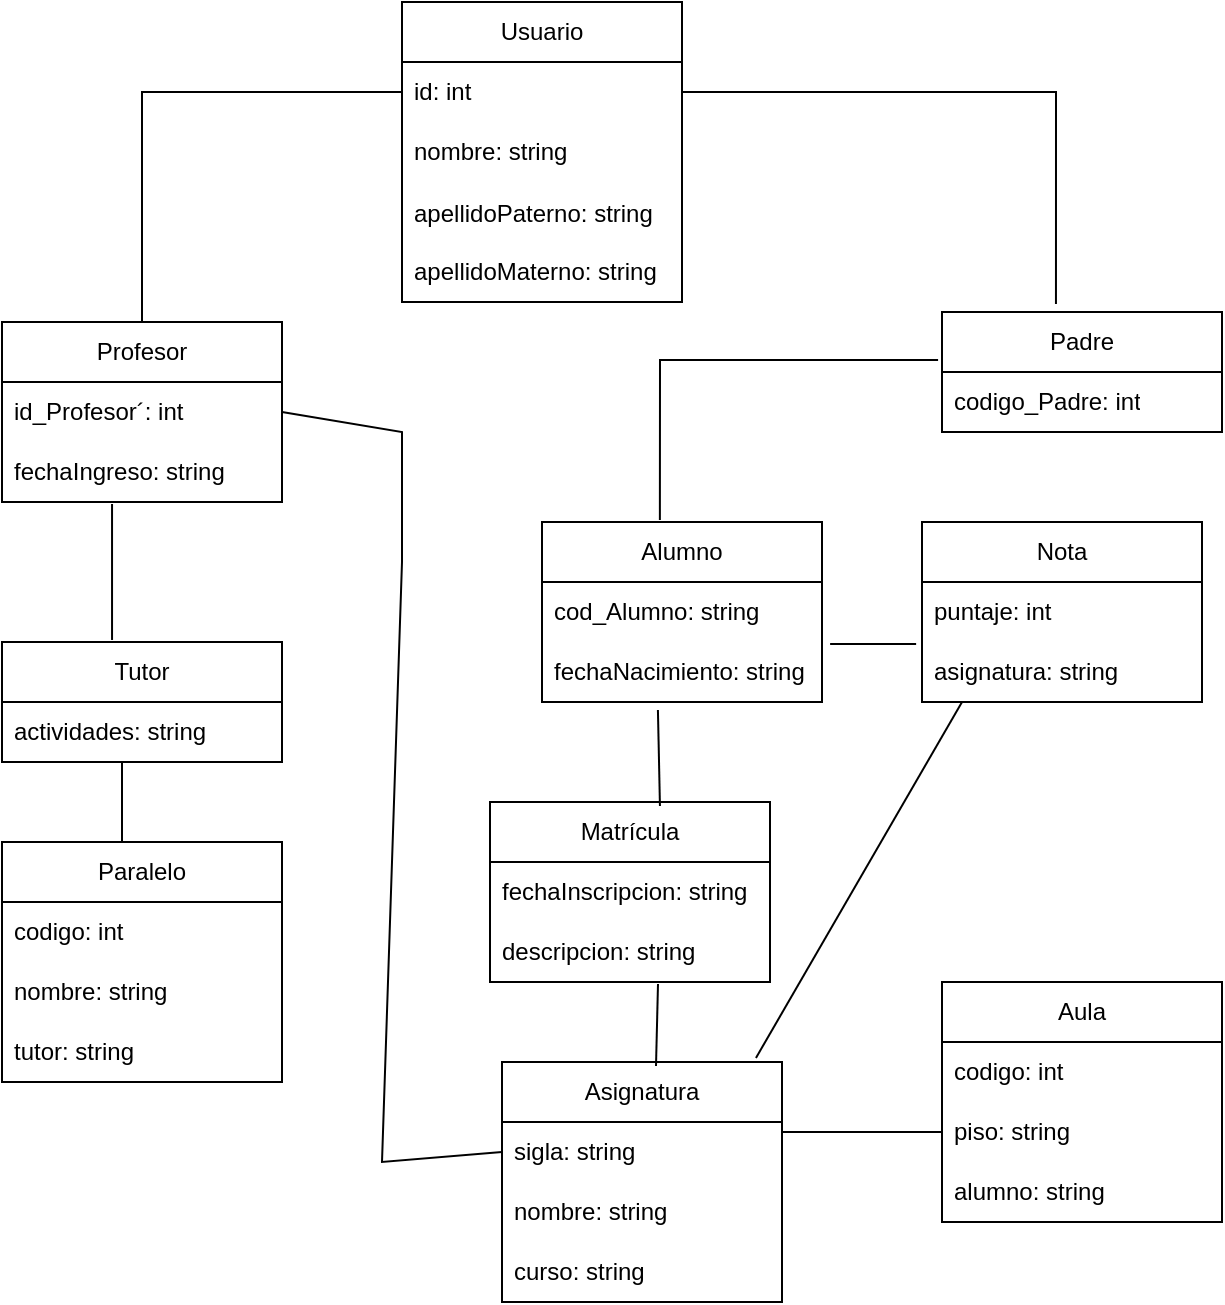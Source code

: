 <mxfile version="21.1.5" type="device">
  <diagram name="Página-1" id="UP7I975RoNF4vPLGzqbO">
    <mxGraphModel dx="1120" dy="484" grid="1" gridSize="10" guides="1" tooltips="1" connect="1" arrows="1" fold="1" page="1" pageScale="1" pageWidth="827" pageHeight="1169" math="0" shadow="0">
      <root>
        <mxCell id="0" />
        <mxCell id="1" parent="0" />
        <mxCell id="w3lczQ5_W-TLz4EtTzVa-1" value="Usuario" style="swimlane;fontStyle=0;childLayout=stackLayout;horizontal=1;startSize=30;horizontalStack=0;resizeParent=1;resizeParentMax=0;resizeLast=0;collapsible=1;marginBottom=0;whiteSpace=wrap;html=1;" vertex="1" parent="1">
          <mxGeometry x="230" y="20" width="140" height="150" as="geometry" />
        </mxCell>
        <mxCell id="w3lczQ5_W-TLz4EtTzVa-2" value="id: int" style="text;strokeColor=none;fillColor=none;align=left;verticalAlign=middle;spacingLeft=4;spacingRight=4;overflow=hidden;points=[[0,0.5],[1,0.5]];portConstraint=eastwest;rotatable=0;whiteSpace=wrap;html=1;" vertex="1" parent="w3lczQ5_W-TLz4EtTzVa-1">
          <mxGeometry y="30" width="140" height="30" as="geometry" />
        </mxCell>
        <mxCell id="w3lczQ5_W-TLz4EtTzVa-3" value="nombre: string" style="text;strokeColor=none;fillColor=none;align=left;verticalAlign=middle;spacingLeft=4;spacingRight=4;overflow=hidden;points=[[0,0.5],[1,0.5]];portConstraint=eastwest;rotatable=0;whiteSpace=wrap;html=1;" vertex="1" parent="w3lczQ5_W-TLz4EtTzVa-1">
          <mxGeometry y="60" width="140" height="30" as="geometry" />
        </mxCell>
        <mxCell id="w3lczQ5_W-TLz4EtTzVa-4" value="apellidoPaterno: string&lt;br&gt;&lt;br&gt;apellidoMaterno: string" style="text;strokeColor=none;fillColor=none;align=left;verticalAlign=middle;spacingLeft=4;spacingRight=4;overflow=hidden;points=[[0,0.5],[1,0.5]];portConstraint=eastwest;rotatable=0;whiteSpace=wrap;html=1;" vertex="1" parent="w3lczQ5_W-TLz4EtTzVa-1">
          <mxGeometry y="90" width="140" height="60" as="geometry" />
        </mxCell>
        <mxCell id="w3lczQ5_W-TLz4EtTzVa-5" value="Profesor" style="swimlane;fontStyle=0;childLayout=stackLayout;horizontal=1;startSize=30;horizontalStack=0;resizeParent=1;resizeParentMax=0;resizeLast=0;collapsible=1;marginBottom=0;whiteSpace=wrap;html=1;" vertex="1" parent="1">
          <mxGeometry x="30" y="180" width="140" height="90" as="geometry" />
        </mxCell>
        <mxCell id="w3lczQ5_W-TLz4EtTzVa-6" value="id_Profesor´: int" style="text;strokeColor=none;fillColor=none;align=left;verticalAlign=middle;spacingLeft=4;spacingRight=4;overflow=hidden;points=[[0,0.5],[1,0.5]];portConstraint=eastwest;rotatable=0;whiteSpace=wrap;html=1;" vertex="1" parent="w3lczQ5_W-TLz4EtTzVa-5">
          <mxGeometry y="30" width="140" height="30" as="geometry" />
        </mxCell>
        <mxCell id="w3lczQ5_W-TLz4EtTzVa-7" value="fechaIngreso: string" style="text;strokeColor=none;fillColor=none;align=left;verticalAlign=middle;spacingLeft=4;spacingRight=4;overflow=hidden;points=[[0,0.5],[1,0.5]];portConstraint=eastwest;rotatable=0;whiteSpace=wrap;html=1;" vertex="1" parent="w3lczQ5_W-TLz4EtTzVa-5">
          <mxGeometry y="60" width="140" height="30" as="geometry" />
        </mxCell>
        <mxCell id="w3lczQ5_W-TLz4EtTzVa-8" value="Tutor" style="swimlane;fontStyle=0;childLayout=stackLayout;horizontal=1;startSize=30;horizontalStack=0;resizeParent=1;resizeParentMax=0;resizeLast=0;collapsible=1;marginBottom=0;whiteSpace=wrap;html=1;" vertex="1" parent="1">
          <mxGeometry x="30" y="340" width="140" height="60" as="geometry" />
        </mxCell>
        <mxCell id="w3lczQ5_W-TLz4EtTzVa-9" value="actividades: string" style="text;strokeColor=none;fillColor=none;align=left;verticalAlign=middle;spacingLeft=4;spacingRight=4;overflow=hidden;points=[[0,0.5],[1,0.5]];portConstraint=eastwest;rotatable=0;whiteSpace=wrap;html=1;" vertex="1" parent="w3lczQ5_W-TLz4EtTzVa-8">
          <mxGeometry y="30" width="140" height="30" as="geometry" />
        </mxCell>
        <mxCell id="w3lczQ5_W-TLz4EtTzVa-10" value="Paralelo" style="swimlane;fontStyle=0;childLayout=stackLayout;horizontal=1;startSize=30;horizontalStack=0;resizeParent=1;resizeParentMax=0;resizeLast=0;collapsible=1;marginBottom=0;whiteSpace=wrap;html=1;" vertex="1" parent="1">
          <mxGeometry x="30" y="440" width="140" height="120" as="geometry" />
        </mxCell>
        <mxCell id="w3lczQ5_W-TLz4EtTzVa-11" value="codigo: int" style="text;strokeColor=none;fillColor=none;align=left;verticalAlign=middle;spacingLeft=4;spacingRight=4;overflow=hidden;points=[[0,0.5],[1,0.5]];portConstraint=eastwest;rotatable=0;whiteSpace=wrap;html=1;" vertex="1" parent="w3lczQ5_W-TLz4EtTzVa-10">
          <mxGeometry y="30" width="140" height="30" as="geometry" />
        </mxCell>
        <mxCell id="w3lczQ5_W-TLz4EtTzVa-12" value="nombre: string" style="text;strokeColor=none;fillColor=none;align=left;verticalAlign=middle;spacingLeft=4;spacingRight=4;overflow=hidden;points=[[0,0.5],[1,0.5]];portConstraint=eastwest;rotatable=0;whiteSpace=wrap;html=1;" vertex="1" parent="w3lczQ5_W-TLz4EtTzVa-10">
          <mxGeometry y="60" width="140" height="30" as="geometry" />
        </mxCell>
        <mxCell id="w3lczQ5_W-TLz4EtTzVa-13" value="tutor: string" style="text;strokeColor=none;fillColor=none;align=left;verticalAlign=middle;spacingLeft=4;spacingRight=4;overflow=hidden;points=[[0,0.5],[1,0.5]];portConstraint=eastwest;rotatable=0;whiteSpace=wrap;html=1;" vertex="1" parent="w3lczQ5_W-TLz4EtTzVa-10">
          <mxGeometry y="90" width="140" height="30" as="geometry" />
        </mxCell>
        <mxCell id="w3lczQ5_W-TLz4EtTzVa-14" value="Alumno" style="swimlane;fontStyle=0;childLayout=stackLayout;horizontal=1;startSize=30;horizontalStack=0;resizeParent=1;resizeParentMax=0;resizeLast=0;collapsible=1;marginBottom=0;whiteSpace=wrap;html=1;" vertex="1" parent="1">
          <mxGeometry x="300" y="280" width="140" height="90" as="geometry" />
        </mxCell>
        <mxCell id="w3lczQ5_W-TLz4EtTzVa-15" value="cod_Alumno: string" style="text;strokeColor=none;fillColor=none;align=left;verticalAlign=middle;spacingLeft=4;spacingRight=4;overflow=hidden;points=[[0,0.5],[1,0.5]];portConstraint=eastwest;rotatable=0;whiteSpace=wrap;html=1;" vertex="1" parent="w3lczQ5_W-TLz4EtTzVa-14">
          <mxGeometry y="30" width="140" height="30" as="geometry" />
        </mxCell>
        <mxCell id="w3lczQ5_W-TLz4EtTzVa-16" value="fechaNacimiento: string" style="text;strokeColor=none;fillColor=none;align=left;verticalAlign=middle;spacingLeft=4;spacingRight=4;overflow=hidden;points=[[0,0.5],[1,0.5]];portConstraint=eastwest;rotatable=0;whiteSpace=wrap;html=1;" vertex="1" parent="w3lczQ5_W-TLz4EtTzVa-14">
          <mxGeometry y="60" width="140" height="30" as="geometry" />
        </mxCell>
        <mxCell id="w3lczQ5_W-TLz4EtTzVa-17" value="Padre" style="swimlane;fontStyle=0;childLayout=stackLayout;horizontal=1;startSize=30;horizontalStack=0;resizeParent=1;resizeParentMax=0;resizeLast=0;collapsible=1;marginBottom=0;whiteSpace=wrap;html=1;" vertex="1" parent="1">
          <mxGeometry x="500" y="175" width="140" height="60" as="geometry" />
        </mxCell>
        <mxCell id="w3lczQ5_W-TLz4EtTzVa-18" value="codigo_Padre: int" style="text;strokeColor=none;fillColor=none;align=left;verticalAlign=middle;spacingLeft=4;spacingRight=4;overflow=hidden;points=[[0,0.5],[1,0.5]];portConstraint=eastwest;rotatable=0;whiteSpace=wrap;html=1;" vertex="1" parent="w3lczQ5_W-TLz4EtTzVa-17">
          <mxGeometry y="30" width="140" height="30" as="geometry" />
        </mxCell>
        <mxCell id="w3lczQ5_W-TLz4EtTzVa-19" value="Nota" style="swimlane;fontStyle=0;childLayout=stackLayout;horizontal=1;startSize=30;horizontalStack=0;resizeParent=1;resizeParentMax=0;resizeLast=0;collapsible=1;marginBottom=0;whiteSpace=wrap;html=1;" vertex="1" parent="1">
          <mxGeometry x="490" y="280" width="140" height="90" as="geometry" />
        </mxCell>
        <mxCell id="w3lczQ5_W-TLz4EtTzVa-20" value="puntaje: int" style="text;strokeColor=none;fillColor=none;align=left;verticalAlign=middle;spacingLeft=4;spacingRight=4;overflow=hidden;points=[[0,0.5],[1,0.5]];portConstraint=eastwest;rotatable=0;whiteSpace=wrap;html=1;" vertex="1" parent="w3lczQ5_W-TLz4EtTzVa-19">
          <mxGeometry y="30" width="140" height="30" as="geometry" />
        </mxCell>
        <mxCell id="w3lczQ5_W-TLz4EtTzVa-21" value="asignatura: string" style="text;strokeColor=none;fillColor=none;align=left;verticalAlign=middle;spacingLeft=4;spacingRight=4;overflow=hidden;points=[[0,0.5],[1,0.5]];portConstraint=eastwest;rotatable=0;whiteSpace=wrap;html=1;" vertex="1" parent="w3lczQ5_W-TLz4EtTzVa-19">
          <mxGeometry y="60" width="140" height="30" as="geometry" />
        </mxCell>
        <mxCell id="w3lczQ5_W-TLz4EtTzVa-22" value="Aula" style="swimlane;fontStyle=0;childLayout=stackLayout;horizontal=1;startSize=30;horizontalStack=0;resizeParent=1;resizeParentMax=0;resizeLast=0;collapsible=1;marginBottom=0;whiteSpace=wrap;html=1;" vertex="1" parent="1">
          <mxGeometry x="500" y="510" width="140" height="120" as="geometry" />
        </mxCell>
        <mxCell id="w3lczQ5_W-TLz4EtTzVa-23" value="codigo: int" style="text;strokeColor=none;fillColor=none;align=left;verticalAlign=middle;spacingLeft=4;spacingRight=4;overflow=hidden;points=[[0,0.5],[1,0.5]];portConstraint=eastwest;rotatable=0;whiteSpace=wrap;html=1;" vertex="1" parent="w3lczQ5_W-TLz4EtTzVa-22">
          <mxGeometry y="30" width="140" height="30" as="geometry" />
        </mxCell>
        <mxCell id="w3lczQ5_W-TLz4EtTzVa-24" value="piso: string" style="text;strokeColor=none;fillColor=none;align=left;verticalAlign=middle;spacingLeft=4;spacingRight=4;overflow=hidden;points=[[0,0.5],[1,0.5]];portConstraint=eastwest;rotatable=0;whiteSpace=wrap;html=1;" vertex="1" parent="w3lczQ5_W-TLz4EtTzVa-22">
          <mxGeometry y="60" width="140" height="30" as="geometry" />
        </mxCell>
        <mxCell id="w3lczQ5_W-TLz4EtTzVa-25" value="alumno: string" style="text;strokeColor=none;fillColor=none;align=left;verticalAlign=middle;spacingLeft=4;spacingRight=4;overflow=hidden;points=[[0,0.5],[1,0.5]];portConstraint=eastwest;rotatable=0;whiteSpace=wrap;html=1;" vertex="1" parent="w3lczQ5_W-TLz4EtTzVa-22">
          <mxGeometry y="90" width="140" height="30" as="geometry" />
        </mxCell>
        <mxCell id="w3lczQ5_W-TLz4EtTzVa-26" value="" style="endArrow=none;html=1;rounded=0;entryX=0;entryY=0.5;entryDx=0;entryDy=0;exitX=0.5;exitY=0;exitDx=0;exitDy=0;" edge="1" parent="1" source="w3lczQ5_W-TLz4EtTzVa-5" target="w3lczQ5_W-TLz4EtTzVa-2">
          <mxGeometry width="50" height="50" relative="1" as="geometry">
            <mxPoint x="390" y="250" as="sourcePoint" />
            <mxPoint x="440" y="200" as="targetPoint" />
            <Array as="points">
              <mxPoint x="100" y="65" />
            </Array>
          </mxGeometry>
        </mxCell>
        <mxCell id="w3lczQ5_W-TLz4EtTzVa-27" value="" style="endArrow=none;html=1;rounded=0;entryX=1;entryY=0.5;entryDx=0;entryDy=0;exitX=0.407;exitY=-0.067;exitDx=0;exitDy=0;exitPerimeter=0;" edge="1" parent="1" source="w3lczQ5_W-TLz4EtTzVa-17" target="w3lczQ5_W-TLz4EtTzVa-2">
          <mxGeometry width="50" height="50" relative="1" as="geometry">
            <mxPoint x="560" y="70" as="sourcePoint" />
            <mxPoint x="440" y="200" as="targetPoint" />
            <Array as="points">
              <mxPoint x="557" y="65" />
            </Array>
          </mxGeometry>
        </mxCell>
        <mxCell id="w3lczQ5_W-TLz4EtTzVa-28" value="" style="endArrow=none;html=1;rounded=0;entryX=-0.014;entryY=0.4;entryDx=0;entryDy=0;entryPerimeter=0;exitX=0.421;exitY=-0.011;exitDx=0;exitDy=0;exitPerimeter=0;" edge="1" parent="1" source="w3lczQ5_W-TLz4EtTzVa-14" target="w3lczQ5_W-TLz4EtTzVa-17">
          <mxGeometry width="50" height="50" relative="1" as="geometry">
            <mxPoint x="390" y="250" as="sourcePoint" />
            <mxPoint x="440" y="200" as="targetPoint" />
            <Array as="points">
              <mxPoint x="359" y="199" />
            </Array>
          </mxGeometry>
        </mxCell>
        <mxCell id="w3lczQ5_W-TLz4EtTzVa-29" value="" style="endArrow=none;html=1;rounded=0;entryX=-0.021;entryY=0.033;entryDx=0;entryDy=0;entryPerimeter=0;exitX=1.029;exitY=0.033;exitDx=0;exitDy=0;exitPerimeter=0;" edge="1" parent="1" source="w3lczQ5_W-TLz4EtTzVa-16" target="w3lczQ5_W-TLz4EtTzVa-21">
          <mxGeometry width="50" height="50" relative="1" as="geometry">
            <mxPoint x="390" y="450" as="sourcePoint" />
            <mxPoint x="440" y="400" as="targetPoint" />
          </mxGeometry>
        </mxCell>
        <mxCell id="w3lczQ5_W-TLz4EtTzVa-30" value="Matrícula" style="swimlane;fontStyle=0;childLayout=stackLayout;horizontal=1;startSize=30;horizontalStack=0;resizeParent=1;resizeParentMax=0;resizeLast=0;collapsible=1;marginBottom=0;whiteSpace=wrap;html=1;" vertex="1" parent="1">
          <mxGeometry x="274" y="420" width="140" height="90" as="geometry" />
        </mxCell>
        <mxCell id="w3lczQ5_W-TLz4EtTzVa-31" value="fechaInscripcion: string" style="text;strokeColor=none;fillColor=none;align=left;verticalAlign=middle;spacingLeft=4;spacingRight=4;overflow=hidden;points=[[0,0.5],[1,0.5]];portConstraint=eastwest;rotatable=0;whiteSpace=wrap;html=1;" vertex="1" parent="w3lczQ5_W-TLz4EtTzVa-30">
          <mxGeometry y="30" width="140" height="30" as="geometry" />
        </mxCell>
        <mxCell id="w3lczQ5_W-TLz4EtTzVa-32" value="descripcion: string" style="text;strokeColor=none;fillColor=none;align=left;verticalAlign=middle;spacingLeft=4;spacingRight=4;overflow=hidden;points=[[0,0.5],[1,0.5]];portConstraint=eastwest;rotatable=0;whiteSpace=wrap;html=1;" vertex="1" parent="w3lczQ5_W-TLz4EtTzVa-30">
          <mxGeometry y="60" width="140" height="30" as="geometry" />
        </mxCell>
        <mxCell id="w3lczQ5_W-TLz4EtTzVa-33" value="Asignatura" style="swimlane;fontStyle=0;childLayout=stackLayout;horizontal=1;startSize=30;horizontalStack=0;resizeParent=1;resizeParentMax=0;resizeLast=0;collapsible=1;marginBottom=0;whiteSpace=wrap;html=1;" vertex="1" parent="1">
          <mxGeometry x="280" y="550" width="140" height="120" as="geometry" />
        </mxCell>
        <mxCell id="w3lczQ5_W-TLz4EtTzVa-34" value="sigla: string" style="text;strokeColor=none;fillColor=none;align=left;verticalAlign=middle;spacingLeft=4;spacingRight=4;overflow=hidden;points=[[0,0.5],[1,0.5]];portConstraint=eastwest;rotatable=0;whiteSpace=wrap;html=1;" vertex="1" parent="w3lczQ5_W-TLz4EtTzVa-33">
          <mxGeometry y="30" width="140" height="30" as="geometry" />
        </mxCell>
        <mxCell id="w3lczQ5_W-TLz4EtTzVa-35" value="nombre: string" style="text;strokeColor=none;fillColor=none;align=left;verticalAlign=middle;spacingLeft=4;spacingRight=4;overflow=hidden;points=[[0,0.5],[1,0.5]];portConstraint=eastwest;rotatable=0;whiteSpace=wrap;html=1;" vertex="1" parent="w3lczQ5_W-TLz4EtTzVa-33">
          <mxGeometry y="60" width="140" height="30" as="geometry" />
        </mxCell>
        <mxCell id="w3lczQ5_W-TLz4EtTzVa-36" value="curso: string" style="text;strokeColor=none;fillColor=none;align=left;verticalAlign=middle;spacingLeft=4;spacingRight=4;overflow=hidden;points=[[0,0.5],[1,0.5]];portConstraint=eastwest;rotatable=0;whiteSpace=wrap;html=1;" vertex="1" parent="w3lczQ5_W-TLz4EtTzVa-33">
          <mxGeometry y="90" width="140" height="30" as="geometry" />
        </mxCell>
        <mxCell id="w3lczQ5_W-TLz4EtTzVa-37" value="" style="endArrow=none;html=1;rounded=0;entryX=0.393;entryY=1.033;entryDx=0;entryDy=0;entryPerimeter=0;exitX=0.393;exitY=-0.017;exitDx=0;exitDy=0;exitPerimeter=0;" edge="1" parent="1" source="w3lczQ5_W-TLz4EtTzVa-8" target="w3lczQ5_W-TLz4EtTzVa-7">
          <mxGeometry width="50" height="50" relative="1" as="geometry">
            <mxPoint x="390" y="290" as="sourcePoint" />
            <mxPoint x="440" y="240" as="targetPoint" />
          </mxGeometry>
        </mxCell>
        <mxCell id="w3lczQ5_W-TLz4EtTzVa-38" value="" style="endArrow=none;html=1;rounded=0;" edge="1" parent="1">
          <mxGeometry width="50" height="50" relative="1" as="geometry">
            <mxPoint x="90" y="440" as="sourcePoint" />
            <mxPoint x="90" y="400" as="targetPoint" />
          </mxGeometry>
        </mxCell>
        <mxCell id="w3lczQ5_W-TLz4EtTzVa-39" value="" style="endArrow=none;html=1;rounded=0;entryX=1;entryY=0.5;entryDx=0;entryDy=0;exitX=0;exitY=0.5;exitDx=0;exitDy=0;" edge="1" parent="1" source="w3lczQ5_W-TLz4EtTzVa-34" target="w3lczQ5_W-TLz4EtTzVa-6">
          <mxGeometry width="50" height="50" relative="1" as="geometry">
            <mxPoint x="230" y="600" as="sourcePoint" />
            <mxPoint x="440" y="440" as="targetPoint" />
            <Array as="points">
              <mxPoint x="220" y="600" />
              <mxPoint x="230" y="300" />
              <mxPoint x="230" y="235" />
            </Array>
          </mxGeometry>
        </mxCell>
        <mxCell id="w3lczQ5_W-TLz4EtTzVa-40" value="" style="endArrow=none;html=1;rounded=0;exitX=0.414;exitY=1.133;exitDx=0;exitDy=0;exitPerimeter=0;entryX=0.607;entryY=0.022;entryDx=0;entryDy=0;entryPerimeter=0;" edge="1" parent="1" source="w3lczQ5_W-TLz4EtTzVa-16" target="w3lczQ5_W-TLz4EtTzVa-30">
          <mxGeometry width="50" height="50" relative="1" as="geometry">
            <mxPoint x="390" y="390" as="sourcePoint" />
            <mxPoint x="440" y="340" as="targetPoint" />
          </mxGeometry>
        </mxCell>
        <mxCell id="w3lczQ5_W-TLz4EtTzVa-41" value="" style="endArrow=none;html=1;rounded=0;entryX=0.6;entryY=1.033;entryDx=0;entryDy=0;entryPerimeter=0;exitX=0.55;exitY=0.017;exitDx=0;exitDy=0;exitPerimeter=0;" edge="1" parent="1" source="w3lczQ5_W-TLz4EtTzVa-33" target="w3lczQ5_W-TLz4EtTzVa-32">
          <mxGeometry width="50" height="50" relative="1" as="geometry">
            <mxPoint x="390" y="590" as="sourcePoint" />
            <mxPoint x="440" y="540" as="targetPoint" />
          </mxGeometry>
        </mxCell>
        <mxCell id="w3lczQ5_W-TLz4EtTzVa-42" value="" style="endArrow=none;html=1;rounded=0;entryX=0.143;entryY=1;entryDx=0;entryDy=0;exitX=0.907;exitY=-0.017;exitDx=0;exitDy=0;exitPerimeter=0;entryPerimeter=0;" edge="1" parent="1" source="w3lczQ5_W-TLz4EtTzVa-33" target="w3lczQ5_W-TLz4EtTzVa-21">
          <mxGeometry width="50" height="50" relative="1" as="geometry">
            <mxPoint x="390" y="590" as="sourcePoint" />
            <mxPoint x="490" y="385" as="targetPoint" />
          </mxGeometry>
        </mxCell>
        <mxCell id="w3lczQ5_W-TLz4EtTzVa-43" value="" style="endArrow=none;html=1;rounded=0;entryX=0;entryY=0.5;entryDx=0;entryDy=0;" edge="1" parent="1" target="w3lczQ5_W-TLz4EtTzVa-24">
          <mxGeometry width="50" height="50" relative="1" as="geometry">
            <mxPoint x="420" y="585" as="sourcePoint" />
            <mxPoint x="440" y="540" as="targetPoint" />
          </mxGeometry>
        </mxCell>
      </root>
    </mxGraphModel>
  </diagram>
</mxfile>
